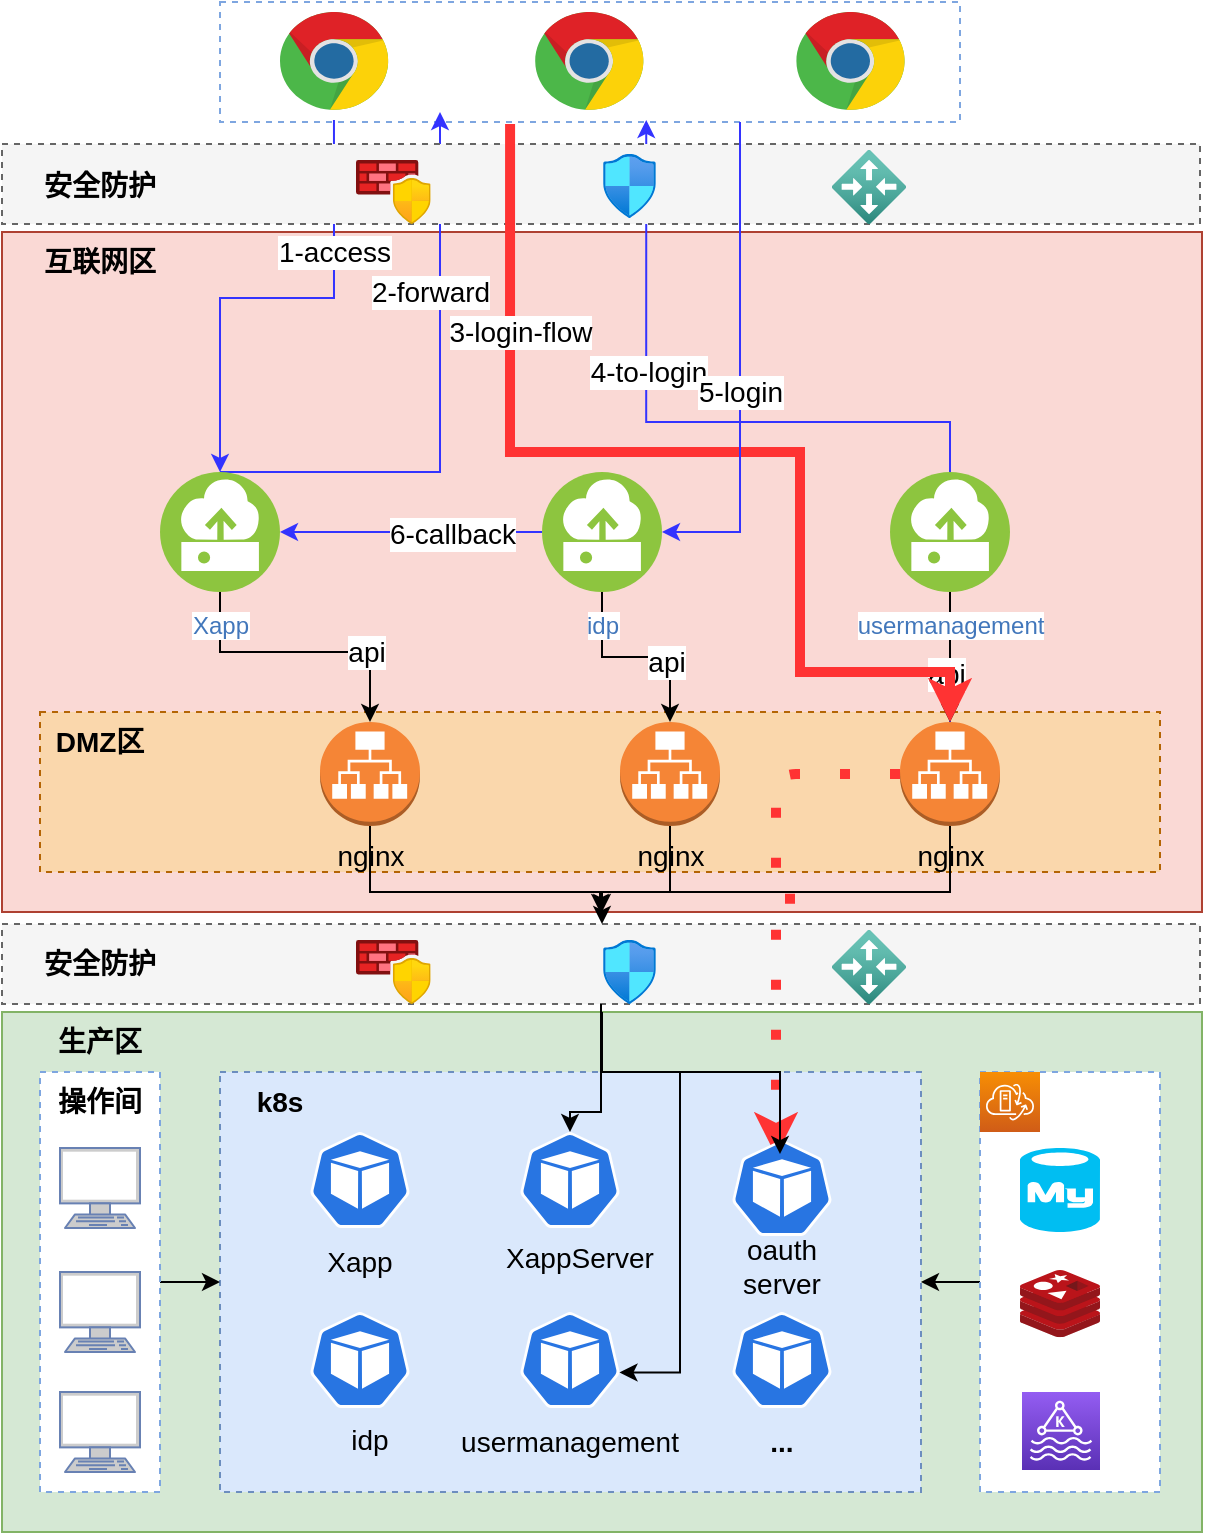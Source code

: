 <mxfile version="20.4.0" type="github">
  <diagram id="4mWGP6C0_agD9LdeZA-2" name="第 1 页">
    <mxGraphModel dx="1422" dy="706" grid="1" gridSize="10" guides="1" tooltips="1" connect="1" arrows="1" fold="1" page="1" pageScale="1" pageWidth="827" pageHeight="1169" math="0" shadow="0">
      <root>
        <mxCell id="0" />
        <mxCell id="1" parent="0" />
        <mxCell id="b3holdgG_RNo89Ya_sJd-118" value="" style="rounded=0;whiteSpace=wrap;html=1;dashed=1;strokeColor=#7EA6E0;fontSize=14;" vertex="1" parent="1">
          <mxGeometry x="270" y="5" width="370" height="60" as="geometry" />
        </mxCell>
        <mxCell id="b3holdgG_RNo89Ya_sJd-13" value="" style="rounded=0;whiteSpace=wrap;html=1;fillColor=#d5e8d4;strokeColor=#82b366;" vertex="1" parent="1">
          <mxGeometry x="161" y="510" width="600" height="260" as="geometry" />
        </mxCell>
        <mxCell id="b3holdgG_RNo89Ya_sJd-43" value="" style="rounded=0;whiteSpace=wrap;html=1;dashed=1;fontSize=14;strokeColor=#666666;fillColor=#f5f5f5;fontColor=#333333;" vertex="1" parent="1">
          <mxGeometry x="161" y="466" width="599" height="40" as="geometry" />
        </mxCell>
        <mxCell id="b3holdgG_RNo89Ya_sJd-10" value="" style="aspect=fixed;html=1;points=[];align=center;image;fontSize=12;image=img/lib/azure2/networking/Network_Security_Groups.svg;fontFamily=Helvetica;fontColor=default;strokeColor=default;fillColor=default;" vertex="1" parent="1">
          <mxGeometry x="315" y="474" width="319.46" height="32" as="geometry" />
        </mxCell>
        <mxCell id="b3holdgG_RNo89Ya_sJd-4" value="" style="rounded=0;whiteSpace=wrap;html=1;fillColor=#fad9d5;strokeColor=#ae4132;" vertex="1" parent="1">
          <mxGeometry x="161" y="120" width="600" height="340" as="geometry" />
        </mxCell>
        <mxCell id="b3holdgG_RNo89Ya_sJd-9" value="" style="aspect=fixed;html=1;points=[];align=center;image;fontSize=12;image=img/lib/azure2/networking/Azure_Firewall_Manager.svg;" vertex="1" parent="1">
          <mxGeometry x="338" y="474" width="37.33" height="32" as="geometry" />
        </mxCell>
        <mxCell id="b3holdgG_RNo89Ya_sJd-11" value="" style="aspect=fixed;html=1;points=[];align=center;image;fontSize=12;image=img/lib/azure2/networking/Local_Network_Gateways.svg;" vertex="1" parent="1">
          <mxGeometry x="576" y="469" width="37" height="37" as="geometry" />
        </mxCell>
        <mxCell id="b3holdgG_RNo89Ya_sJd-12" value="&lt;b&gt;&lt;font style=&quot;font-size: 14px;&quot;&gt;互联网区&lt;/font&gt;&lt;/b&gt;" style="text;html=1;strokeColor=none;fillColor=none;align=center;verticalAlign=middle;whiteSpace=wrap;rounded=0;" vertex="1" parent="1">
          <mxGeometry x="180" y="120" width="60" height="30" as="geometry" />
        </mxCell>
        <mxCell id="b3holdgG_RNo89Ya_sJd-14" value="&lt;b&gt;&lt;font style=&quot;font-size: 14px;&quot;&gt;生产区&lt;/font&gt;&lt;/b&gt;" style="text;html=1;strokeColor=none;fillColor=none;align=center;verticalAlign=middle;whiteSpace=wrap;rounded=0;" vertex="1" parent="1">
          <mxGeometry x="180" y="510" width="60" height="30" as="geometry" />
        </mxCell>
        <mxCell id="b3holdgG_RNo89Ya_sJd-15" value="" style="rounded=0;whiteSpace=wrap;html=1;fontSize=14;dashed=1;fillColor=#fad7ac;strokeColor=#b46504;" vertex="1" parent="1">
          <mxGeometry x="180" y="360" width="560" height="80" as="geometry" />
        </mxCell>
        <mxCell id="b3holdgG_RNo89Ya_sJd-16" value="&lt;b&gt;&lt;font style=&quot;font-size: 14px;&quot;&gt;DMZ区&lt;/font&gt;&lt;/b&gt;" style="text;html=1;strokeColor=none;fillColor=none;align=center;verticalAlign=middle;whiteSpace=wrap;rounded=0;" vertex="1" parent="1">
          <mxGeometry x="180" y="360" width="60" height="30" as="geometry" />
        </mxCell>
        <mxCell id="b3holdgG_RNo89Ya_sJd-53" style="edgeStyle=orthogonalEdgeStyle;rounded=0;orthogonalLoop=1;jettySize=auto;html=1;fontSize=14;" edge="1" parent="1" source="b3holdgG_RNo89Ya_sJd-17" target="b3holdgG_RNo89Ya_sJd-43">
          <mxGeometry relative="1" as="geometry">
            <Array as="points">
              <mxPoint x="345" y="450" />
              <mxPoint x="461" y="450" />
            </Array>
          </mxGeometry>
        </mxCell>
        <mxCell id="b3holdgG_RNo89Ya_sJd-17" value="nginx" style="outlineConnect=0;dashed=0;verticalLabelPosition=bottom;verticalAlign=top;align=center;html=1;shape=mxgraph.aws3.application_load_balancer;fillColor=#F58536;gradientColor=none;fontSize=14;" vertex="1" parent="1">
          <mxGeometry x="320" y="365" width="50" height="52" as="geometry" />
        </mxCell>
        <mxCell id="b3holdgG_RNo89Ya_sJd-23" value="" style="rounded=0;whiteSpace=wrap;html=1;dashed=1;fontSize=14;fillColor=#dae8fc;strokeColor=#6c8ebf;" vertex="1" parent="1">
          <mxGeometry x="270" y="540" width="350.5" height="210" as="geometry" />
        </mxCell>
        <mxCell id="b3holdgG_RNo89Ya_sJd-54" style="edgeStyle=orthogonalEdgeStyle;rounded=0;orthogonalLoop=1;jettySize=auto;html=1;fontSize=14;" edge="1" parent="1" source="b3holdgG_RNo89Ya_sJd-18">
          <mxGeometry relative="1" as="geometry">
            <mxPoint x="460" y="460" as="targetPoint" />
            <Array as="points">
              <mxPoint x="495" y="450" />
              <mxPoint x="460" y="450" />
            </Array>
          </mxGeometry>
        </mxCell>
        <mxCell id="b3holdgG_RNo89Ya_sJd-18" value="nginx" style="outlineConnect=0;dashed=0;verticalLabelPosition=bottom;verticalAlign=top;align=center;html=1;shape=mxgraph.aws3.application_load_balancer;fillColor=#F58536;gradientColor=none;fontSize=14;" vertex="1" parent="1">
          <mxGeometry x="470" y="365" width="50" height="52" as="geometry" />
        </mxCell>
        <mxCell id="b3holdgG_RNo89Ya_sJd-55" style="edgeStyle=orthogonalEdgeStyle;rounded=0;orthogonalLoop=1;jettySize=auto;html=1;entryX=0.5;entryY=1;entryDx=0;entryDy=0;fontSize=14;" edge="1" parent="1" source="b3holdgG_RNo89Ya_sJd-19" target="b3holdgG_RNo89Ya_sJd-4">
          <mxGeometry relative="1" as="geometry">
            <Array as="points">
              <mxPoint x="635" y="450" />
              <mxPoint x="461" y="450" />
            </Array>
          </mxGeometry>
        </mxCell>
        <mxCell id="b3holdgG_RNo89Ya_sJd-121" style="edgeStyle=orthogonalEdgeStyle;rounded=0;orthogonalLoop=1;jettySize=auto;html=1;entryX=0.576;entryY=0.983;entryDx=0;entryDy=0;entryPerimeter=0;fontSize=14;strokeColor=#3333FF;" edge="1" parent="1" source="b3holdgG_RNo89Ya_sJd-19" target="b3holdgG_RNo89Ya_sJd-118">
          <mxGeometry relative="1" as="geometry" />
        </mxCell>
        <mxCell id="b3holdgG_RNo89Ya_sJd-122" value="4-to-login" style="edgeLabel;html=1;align=center;verticalAlign=middle;resizable=0;points=[];fontSize=14;" vertex="1" connectable="0" parent="b3holdgG_RNo89Ya_sJd-121">
          <mxGeometry x="0.571" y="-1" relative="1" as="geometry">
            <mxPoint y="29" as="offset" />
          </mxGeometry>
        </mxCell>
        <mxCell id="b3holdgG_RNo89Ya_sJd-128" style="edgeStyle=orthogonalEdgeStyle;rounded=1;jumpStyle=sharp;orthogonalLoop=1;jettySize=auto;html=1;entryX=0.44;entryY=0.167;entryDx=0;entryDy=0;entryPerimeter=0;dashed=1;dashPattern=1 4;strokeColor=#FF3333;strokeWidth=5;fontSize=14;" edge="1" parent="1" source="b3holdgG_RNo89Ya_sJd-19" target="b3holdgG_RNo89Ya_sJd-74">
          <mxGeometry relative="1" as="geometry" />
        </mxCell>
        <mxCell id="b3holdgG_RNo89Ya_sJd-19" value="nginx" style="outlineConnect=0;dashed=0;verticalLabelPosition=bottom;verticalAlign=top;align=center;html=1;shape=mxgraph.aws3.application_load_balancer;fillColor=#F58536;gradientColor=none;fontSize=14;" vertex="1" parent="1">
          <mxGeometry x="610" y="365" width="50" height="52" as="geometry" />
        </mxCell>
        <mxCell id="b3holdgG_RNo89Ya_sJd-37" style="edgeStyle=orthogonalEdgeStyle;rounded=0;orthogonalLoop=1;jettySize=auto;html=1;entryX=0.5;entryY=0;entryDx=0;entryDy=0;entryPerimeter=0;fontSize=14;exitX=0.5;exitY=1;exitDx=0;exitDy=0;" edge="1" parent="1" source="b3holdgG_RNo89Ya_sJd-20" target="b3holdgG_RNo89Ya_sJd-17">
          <mxGeometry relative="1" as="geometry">
            <Array as="points">
              <mxPoint x="270" y="330" />
              <mxPoint x="345" y="330" />
            </Array>
          </mxGeometry>
        </mxCell>
        <mxCell id="b3holdgG_RNo89Ya_sJd-38" value="api" style="edgeLabel;html=1;align=center;verticalAlign=middle;resizable=0;points=[];fontSize=14;" vertex="1" connectable="0" parent="b3holdgG_RNo89Ya_sJd-37">
          <mxGeometry x="0.463" relative="1" as="geometry">
            <mxPoint as="offset" />
          </mxGeometry>
        </mxCell>
        <mxCell id="b3holdgG_RNo89Ya_sJd-119" style="edgeStyle=orthogonalEdgeStyle;rounded=0;orthogonalLoop=1;jettySize=auto;html=1;fontSize=14;strokeColor=#3333FF;" edge="1" parent="1" source="b3holdgG_RNo89Ya_sJd-20">
          <mxGeometry relative="1" as="geometry">
            <mxPoint x="380" y="60" as="targetPoint" />
            <Array as="points">
              <mxPoint x="380" y="240" />
            </Array>
          </mxGeometry>
        </mxCell>
        <mxCell id="b3holdgG_RNo89Ya_sJd-120" value="2-forward" style="edgeLabel;html=1;align=center;verticalAlign=middle;resizable=0;points=[];fontSize=14;" vertex="1" connectable="0" parent="b3holdgG_RNo89Ya_sJd-119">
          <mxGeometry x="-0.007" y="-1" relative="1" as="geometry">
            <mxPoint x="-6" y="-56" as="offset" />
          </mxGeometry>
        </mxCell>
        <mxCell id="b3holdgG_RNo89Ya_sJd-20" value="Xapp" style="aspect=fixed;perimeter=ellipsePerimeter;html=1;align=center;shadow=0;dashed=0;fontColor=#4277BB;labelBackgroundColor=#ffffff;fontSize=12;spacingTop=3;image;image=img/lib/ibm/vpc/Instance.svg;" vertex="1" parent="1">
          <mxGeometry x="240" y="240" width="60" height="60" as="geometry" />
        </mxCell>
        <mxCell id="b3holdgG_RNo89Ya_sJd-25" value="" style="sketch=0;html=1;dashed=0;whitespace=wrap;fillColor=#2875E2;strokeColor=#ffffff;points=[[0.005,0.63,0],[0.1,0.2,0],[0.9,0.2,0],[0.5,0,0],[0.995,0.63,0],[0.72,0.99,0],[0.5,1,0],[0.28,0.99,0]];shape=mxgraph.kubernetes.icon;prIcon=pod;fontSize=14;" vertex="1" parent="1">
          <mxGeometry x="315" y="570" width="50" height="48" as="geometry" />
        </mxCell>
        <mxCell id="b3holdgG_RNo89Ya_sJd-26" value="" style="sketch=0;html=1;dashed=0;whitespace=wrap;fillColor=#2875E2;strokeColor=#ffffff;points=[[0.005,0.63,0],[0.1,0.2,0],[0.9,0.2,0],[0.5,0,0],[0.995,0.63,0],[0.72,0.99,0],[0.5,1,0],[0.28,0.99,0]];shape=mxgraph.kubernetes.icon;prIcon=pod;fontSize=14;" vertex="1" parent="1">
          <mxGeometry x="420" y="570" width="50" height="48" as="geometry" />
        </mxCell>
        <mxCell id="b3holdgG_RNo89Ya_sJd-39" style="edgeStyle=orthogonalEdgeStyle;rounded=0;orthogonalLoop=1;jettySize=auto;html=1;entryX=0.5;entryY=0;entryDx=0;entryDy=0;entryPerimeter=0;fontSize=14;" edge="1" parent="1" source="b3holdgG_RNo89Ya_sJd-32" target="b3holdgG_RNo89Ya_sJd-18">
          <mxGeometry relative="1" as="geometry" />
        </mxCell>
        <mxCell id="b3holdgG_RNo89Ya_sJd-94" value="api" style="edgeLabel;html=1;align=center;verticalAlign=middle;resizable=0;points=[];fontSize=14;" vertex="1" connectable="0" parent="b3holdgG_RNo89Ya_sJd-39">
          <mxGeometry x="0.383" y="-2" relative="1" as="geometry">
            <mxPoint as="offset" />
          </mxGeometry>
        </mxCell>
        <mxCell id="b3holdgG_RNo89Ya_sJd-126" style="edgeStyle=orthogonalEdgeStyle;rounded=0;orthogonalLoop=1;jettySize=auto;html=1;entryX=1;entryY=0.5;entryDx=0;entryDy=0;fontSize=14;strokeColor=#3333FF;" edge="1" parent="1" source="b3holdgG_RNo89Ya_sJd-32" target="b3holdgG_RNo89Ya_sJd-20">
          <mxGeometry relative="1" as="geometry" />
        </mxCell>
        <mxCell id="b3holdgG_RNo89Ya_sJd-127" value="6-callback" style="edgeLabel;html=1;align=center;verticalAlign=middle;resizable=0;points=[];fontSize=14;" vertex="1" connectable="0" parent="b3holdgG_RNo89Ya_sJd-126">
          <mxGeometry x="-0.313" y="1" relative="1" as="geometry">
            <mxPoint as="offset" />
          </mxGeometry>
        </mxCell>
        <mxCell id="b3holdgG_RNo89Ya_sJd-32" value="idp" style="aspect=fixed;perimeter=ellipsePerimeter;html=1;align=center;shadow=0;dashed=0;fontColor=#4277BB;labelBackgroundColor=#ffffff;fontSize=12;spacingTop=3;image;image=img/lib/ibm/vpc/Instance.svg;" vertex="1" parent="1">
          <mxGeometry x="431" y="240" width="60" height="60" as="geometry" />
        </mxCell>
        <mxCell id="b3holdgG_RNo89Ya_sJd-44" value="&lt;span style=&quot;font-size: 14px;&quot;&gt;&lt;b&gt;安全防护&lt;/b&gt;&lt;/span&gt;" style="text;html=1;strokeColor=none;fillColor=none;align=center;verticalAlign=middle;whiteSpace=wrap;rounded=0;" vertex="1" parent="1">
          <mxGeometry x="180" y="471" width="60" height="30" as="geometry" />
        </mxCell>
        <mxCell id="b3holdgG_RNo89Ya_sJd-51" style="edgeStyle=orthogonalEdgeStyle;rounded=0;orthogonalLoop=1;jettySize=auto;html=1;fontSize=14;exitX=0.154;exitY=0.983;exitDx=0;exitDy=0;exitPerimeter=0;strokeColor=#3333FF;" edge="1" parent="1" source="b3holdgG_RNo89Ya_sJd-118" target="b3holdgG_RNo89Ya_sJd-20">
          <mxGeometry relative="1" as="geometry">
            <Array as="points">
              <mxPoint x="327" y="153" />
              <mxPoint x="270" y="153" />
            </Array>
          </mxGeometry>
        </mxCell>
        <mxCell id="b3holdgG_RNo89Ya_sJd-52" value="1-access" style="edgeLabel;html=1;align=center;verticalAlign=middle;resizable=0;points=[];fontSize=14;" vertex="1" connectable="0" parent="b3holdgG_RNo89Ya_sJd-51">
          <mxGeometry x="-0.217" y="4" relative="1" as="geometry">
            <mxPoint x="2" y="-27" as="offset" />
          </mxGeometry>
        </mxCell>
        <mxCell id="b3holdgG_RNo89Ya_sJd-45" value="" style="rounded=0;whiteSpace=wrap;html=1;dashed=1;fontSize=14;strokeColor=#666666;fillColor=#f5f5f5;fontColor=#333333;" vertex="1" parent="1">
          <mxGeometry x="161" y="76" width="599" height="40" as="geometry" />
        </mxCell>
        <mxCell id="b3holdgG_RNo89Ya_sJd-46" value="" style="aspect=fixed;html=1;points=[];align=center;image;fontSize=12;image=img/lib/azure2/networking/Network_Security_Groups.svg;fontFamily=Helvetica;fontColor=default;strokeColor=default;fillColor=default;" vertex="1" parent="1">
          <mxGeometry x="315" y="81" width="319.46" height="32" as="geometry" />
        </mxCell>
        <mxCell id="b3holdgG_RNo89Ya_sJd-47" value="" style="aspect=fixed;html=1;points=[];align=center;image;fontSize=12;image=img/lib/azure2/networking/Azure_Firewall_Manager.svg;" vertex="1" parent="1">
          <mxGeometry x="338" y="84" width="37.33" height="32" as="geometry" />
        </mxCell>
        <mxCell id="b3holdgG_RNo89Ya_sJd-48" value="" style="aspect=fixed;html=1;points=[];align=center;image;fontSize=12;image=img/lib/azure2/networking/Local_Network_Gateways.svg;" vertex="1" parent="1">
          <mxGeometry x="576" y="79" width="37" height="37" as="geometry" />
        </mxCell>
        <mxCell id="b3holdgG_RNo89Ya_sJd-49" value="&lt;span style=&quot;font-size: 14px;&quot;&gt;&lt;b&gt;安全防护&lt;/b&gt;&lt;/span&gt;" style="text;html=1;strokeColor=none;fillColor=none;align=center;verticalAlign=middle;whiteSpace=wrap;rounded=0;" vertex="1" parent="1">
          <mxGeometry x="180" y="82" width="60" height="30" as="geometry" />
        </mxCell>
        <mxCell id="b3holdgG_RNo89Ya_sJd-100" style="edgeStyle=orthogonalEdgeStyle;rounded=0;orthogonalLoop=1;jettySize=auto;html=1;entryX=0;entryY=0.5;entryDx=0;entryDy=0;fontSize=14;" edge="1" parent="1" source="b3holdgG_RNo89Ya_sJd-56" target="b3holdgG_RNo89Ya_sJd-23">
          <mxGeometry relative="1" as="geometry" />
        </mxCell>
        <mxCell id="b3holdgG_RNo89Ya_sJd-56" value="" style="rounded=0;whiteSpace=wrap;html=1;dashed=1;strokeColor=#7EA6E0;fontSize=14;" vertex="1" parent="1">
          <mxGeometry x="180" y="540" width="60" height="210" as="geometry" />
        </mxCell>
        <mxCell id="b3holdgG_RNo89Ya_sJd-57" value="&lt;b&gt;&lt;font style=&quot;font-size: 14px;&quot;&gt;操作间&lt;/font&gt;&lt;/b&gt;" style="text;html=1;strokeColor=none;fillColor=none;align=center;verticalAlign=middle;whiteSpace=wrap;rounded=0;" vertex="1" parent="1">
          <mxGeometry x="180" y="540" width="60" height="30" as="geometry" />
        </mxCell>
        <mxCell id="b3holdgG_RNo89Ya_sJd-58" value="" style="fontColor=#0066CC;verticalAlign=top;verticalLabelPosition=bottom;labelPosition=center;align=center;html=1;outlineConnect=0;fillColor=#CCCCCC;strokeColor=#6881B3;gradientColor=none;gradientDirection=north;strokeWidth=2;shape=mxgraph.networks.terminal;" vertex="1" parent="1">
          <mxGeometry x="190" y="578" width="40" height="40" as="geometry" />
        </mxCell>
        <mxCell id="b3holdgG_RNo89Ya_sJd-59" value="" style="fontColor=#0066CC;verticalAlign=top;verticalLabelPosition=bottom;labelPosition=center;align=center;html=1;outlineConnect=0;fillColor=#CCCCCC;strokeColor=#6881B3;gradientColor=none;gradientDirection=north;strokeWidth=2;shape=mxgraph.networks.terminal;" vertex="1" parent="1">
          <mxGeometry x="190" y="640" width="40" height="40" as="geometry" />
        </mxCell>
        <mxCell id="b3holdgG_RNo89Ya_sJd-60" value="" style="fontColor=#0066CC;verticalAlign=top;verticalLabelPosition=bottom;labelPosition=center;align=center;html=1;outlineConnect=0;fillColor=#CCCCCC;strokeColor=#6881B3;gradientColor=none;gradientDirection=north;strokeWidth=2;shape=mxgraph.networks.terminal;" vertex="1" parent="1">
          <mxGeometry x="190" y="700" width="40" height="40" as="geometry" />
        </mxCell>
        <mxCell id="b3holdgG_RNo89Ya_sJd-61" value="&lt;b&gt;&lt;font style=&quot;font-size: 14px;&quot;&gt;k8s&lt;/font&gt;&lt;/b&gt;" style="text;html=1;strokeColor=none;fillColor=none;align=center;verticalAlign=middle;whiteSpace=wrap;rounded=0;" vertex="1" parent="1">
          <mxGeometry x="270" y="540" width="60" height="30" as="geometry" />
        </mxCell>
        <mxCell id="b3holdgG_RNo89Ya_sJd-70" style="edgeStyle=orthogonalEdgeStyle;rounded=0;orthogonalLoop=1;jettySize=auto;html=1;entryX=1;entryY=0.5;entryDx=0;entryDy=0;fontSize=14;" edge="1" parent="1" source="b3holdgG_RNo89Ya_sJd-62" target="b3holdgG_RNo89Ya_sJd-23">
          <mxGeometry relative="1" as="geometry" />
        </mxCell>
        <mxCell id="b3holdgG_RNo89Ya_sJd-62" value="" style="rounded=0;whiteSpace=wrap;html=1;dashed=1;strokeColor=#7EA6E0;fontSize=14;" vertex="1" parent="1">
          <mxGeometry x="650" y="540" width="90" height="210" as="geometry" />
        </mxCell>
        <mxCell id="b3holdgG_RNo89Ya_sJd-64" value="" style="sketch=0;points=[[0,0,0],[0.25,0,0],[0.5,0,0],[0.75,0,0],[1,0,0],[0,1,0],[0.25,1,0],[0.5,1,0],[0.75,1,0],[1,1,0],[0,0.25,0],[0,0.5,0],[0,0.75,0],[1,0.25,0],[1,0.5,0],[1,0.75,0]];outlineConnect=0;fontColor=#232F3E;gradientColor=#F78E04;gradientDirection=north;fillColor=#D05C17;strokeColor=#ffffff;dashed=0;verticalLabelPosition=bottom;verticalAlign=top;align=center;html=1;fontSize=12;fontStyle=0;aspect=fixed;shape=mxgraph.aws4.resourceIcon;resIcon=mxgraph.aws4.vmware_cloud_on_aws;" vertex="1" parent="1">
          <mxGeometry x="650" y="540" width="30" height="30" as="geometry" />
        </mxCell>
        <mxCell id="b3holdgG_RNo89Ya_sJd-65" value="" style="verticalLabelPosition=bottom;html=1;verticalAlign=top;align=center;strokeColor=none;fillColor=#00BEF2;shape=mxgraph.azure.mysql_database;dashed=1;fontSize=14;" vertex="1" parent="1">
          <mxGeometry x="670" y="578" width="40" height="42" as="geometry" />
        </mxCell>
        <mxCell id="b3holdgG_RNo89Ya_sJd-68" value="" style="sketch=0;aspect=fixed;html=1;points=[];align=center;image;fontSize=12;image=img/lib/mscae/Cache_Redis_Product.svg;dashed=1;strokeColor=#7EA6E0;" vertex="1" parent="1">
          <mxGeometry x="670" y="639" width="40" height="33.6" as="geometry" />
        </mxCell>
        <mxCell id="b3holdgG_RNo89Ya_sJd-69" value="" style="sketch=0;points=[[0,0,0],[0.25,0,0],[0.5,0,0],[0.75,0,0],[1,0,0],[0,1,0],[0.25,1,0],[0.5,1,0],[0.75,1,0],[1,1,0],[0,0.25,0],[0,0.5,0],[0,0.75,0],[1,0.25,0],[1,0.5,0],[1,0.75,0]];outlineConnect=0;fontColor=#232F3E;gradientColor=#945DF2;gradientDirection=north;fillColor=#5A30B5;strokeColor=#ffffff;dashed=0;verticalLabelPosition=bottom;verticalAlign=top;align=center;html=1;fontSize=12;fontStyle=0;aspect=fixed;shape=mxgraph.aws4.resourceIcon;resIcon=mxgraph.aws4.managed_streaming_for_kafka;" vertex="1" parent="1">
          <mxGeometry x="671" y="700" width="39" height="39" as="geometry" />
        </mxCell>
        <mxCell id="b3holdgG_RNo89Ya_sJd-71" value="" style="sketch=0;html=1;dashed=0;whitespace=wrap;fillColor=#2875E2;strokeColor=#ffffff;points=[[0.005,0.63,0],[0.1,0.2,0],[0.9,0.2,0],[0.5,0,0],[0.995,0.63,0],[0.72,0.99,0],[0.5,1,0],[0.28,0.99,0]];shape=mxgraph.kubernetes.icon;prIcon=pod;fontSize=14;" vertex="1" parent="1">
          <mxGeometry x="315" y="660" width="50" height="48" as="geometry" />
        </mxCell>
        <mxCell id="b3holdgG_RNo89Ya_sJd-72" value="" style="sketch=0;html=1;dashed=0;whitespace=wrap;fillColor=#2875E2;strokeColor=#ffffff;points=[[0.005,0.63,0],[0.1,0.2,0],[0.9,0.2,0],[0.5,0,0],[0.995,0.63,0],[0.72,0.99,0],[0.5,1,0],[0.28,0.99,0]];shape=mxgraph.kubernetes.icon;prIcon=pod;fontSize=14;" vertex="1" parent="1">
          <mxGeometry x="420" y="660" width="50" height="48" as="geometry" />
        </mxCell>
        <mxCell id="b3holdgG_RNo89Ya_sJd-73" value="" style="sketch=0;html=1;dashed=0;whitespace=wrap;fillColor=#2875E2;strokeColor=#ffffff;points=[[0.005,0.63,0],[0.1,0.2,0],[0.9,0.2,0],[0.5,0,0],[0.995,0.63,0],[0.72,0.99,0],[0.5,1,0],[0.28,0.99,0]];shape=mxgraph.kubernetes.icon;prIcon=pod;fontSize=14;" vertex="1" parent="1">
          <mxGeometry x="526" y="660" width="50" height="48" as="geometry" />
        </mxCell>
        <mxCell id="b3holdgG_RNo89Ya_sJd-74" value="" style="sketch=0;html=1;dashed=0;whitespace=wrap;fillColor=#2875E2;strokeColor=#ffffff;points=[[0.005,0.63,0],[0.1,0.2,0],[0.9,0.2,0],[0.5,0,0],[0.995,0.63,0],[0.72,0.99,0],[0.5,1,0],[0.28,0.99,0]];shape=mxgraph.kubernetes.icon;prIcon=pod;fontSize=14;" vertex="1" parent="1">
          <mxGeometry x="526" y="574" width="50" height="48" as="geometry" />
        </mxCell>
        <mxCell id="b3holdgG_RNo89Ya_sJd-75" value="Xapp" style="text;html=1;strokeColor=none;fillColor=none;align=center;verticalAlign=middle;whiteSpace=wrap;rounded=0;dashed=1;fontSize=14;" vertex="1" parent="1">
          <mxGeometry x="310" y="620" width="60" height="30" as="geometry" />
        </mxCell>
        <mxCell id="b3holdgG_RNo89Ya_sJd-76" value="idp" style="text;html=1;strokeColor=none;fillColor=none;align=center;verticalAlign=middle;whiteSpace=wrap;rounded=0;dashed=1;fontSize=14;" vertex="1" parent="1">
          <mxGeometry x="315" y="709" width="60" height="30" as="geometry" />
        </mxCell>
        <mxCell id="b3holdgG_RNo89Ya_sJd-77" value="usermanagement" style="text;html=1;strokeColor=none;fillColor=none;align=center;verticalAlign=middle;whiteSpace=wrap;rounded=0;dashed=1;fontSize=14;" vertex="1" parent="1">
          <mxGeometry x="415.25" y="710" width="60" height="30" as="geometry" />
        </mxCell>
        <mxCell id="b3holdgG_RNo89Ya_sJd-78" value="XappServer" style="text;html=1;strokeColor=none;fillColor=none;align=center;verticalAlign=middle;whiteSpace=wrap;rounded=0;dashed=1;fontSize=14;" vertex="1" parent="1">
          <mxGeometry x="420" y="618" width="60" height="30" as="geometry" />
        </mxCell>
        <mxCell id="b3holdgG_RNo89Ya_sJd-79" value="&lt;b&gt;...&lt;/b&gt;" style="text;html=1;strokeColor=none;fillColor=none;align=center;verticalAlign=middle;whiteSpace=wrap;rounded=0;dashed=1;fontSize=14;" vertex="1" parent="1">
          <mxGeometry x="521" y="710" width="60" height="30" as="geometry" />
        </mxCell>
        <mxCell id="b3holdgG_RNo89Ya_sJd-83" value="oauth server" style="text;html=1;strokeColor=none;fillColor=none;align=center;verticalAlign=middle;whiteSpace=wrap;rounded=0;dashed=1;fontSize=14;" vertex="1" parent="1">
          <mxGeometry x="521" y="622" width="60" height="30" as="geometry" />
        </mxCell>
        <mxCell id="b3holdgG_RNo89Ya_sJd-86" style="edgeStyle=orthogonalEdgeStyle;rounded=0;orthogonalLoop=1;jettySize=auto;html=1;entryX=0.5;entryY=0;entryDx=0;entryDy=0;entryPerimeter=0;fontSize=14;" edge="1" parent="1" source="b3holdgG_RNo89Ya_sJd-43" target="b3holdgG_RNo89Ya_sJd-26">
          <mxGeometry relative="1" as="geometry">
            <Array as="points">
              <mxPoint x="461" y="560" />
              <mxPoint x="445" y="560" />
            </Array>
          </mxGeometry>
        </mxCell>
        <mxCell id="b3holdgG_RNo89Ya_sJd-87" style="edgeStyle=orthogonalEdgeStyle;rounded=0;orthogonalLoop=1;jettySize=auto;html=1;entryX=0.48;entryY=0.146;entryDx=0;entryDy=0;entryPerimeter=0;fontSize=14;" edge="1" parent="1" source="b3holdgG_RNo89Ya_sJd-43" target="b3holdgG_RNo89Ya_sJd-74">
          <mxGeometry relative="1" as="geometry" />
        </mxCell>
        <mxCell id="b3holdgG_RNo89Ya_sJd-91" style="edgeStyle=orthogonalEdgeStyle;rounded=0;orthogonalLoop=1;jettySize=auto;html=1;entryX=0.995;entryY=0.63;entryDx=0;entryDy=0;entryPerimeter=0;fontSize=14;exitX=0.5;exitY=0;exitDx=0;exitDy=0;" edge="1" parent="1" source="b3holdgG_RNo89Ya_sJd-13" target="b3holdgG_RNo89Ya_sJd-72">
          <mxGeometry relative="1" as="geometry">
            <mxPoint x="500" y="510" as="sourcePoint" />
            <Array as="points">
              <mxPoint x="461" y="540" />
              <mxPoint x="500" y="540" />
              <mxPoint x="500" y="690" />
            </Array>
          </mxGeometry>
        </mxCell>
        <mxCell id="b3holdgG_RNo89Ya_sJd-93" value="" style="edgeStyle=orthogonalEdgeStyle;rounded=0;orthogonalLoop=1;jettySize=auto;html=1;fontSize=14;" edge="1" parent="1" source="b3holdgG_RNo89Ya_sJd-92" target="b3holdgG_RNo89Ya_sJd-19">
          <mxGeometry relative="1" as="geometry" />
        </mxCell>
        <mxCell id="b3holdgG_RNo89Ya_sJd-95" value="api" style="edgeLabel;html=1;align=center;verticalAlign=middle;resizable=0;points=[];fontSize=14;" vertex="1" connectable="0" parent="b3holdgG_RNo89Ya_sJd-93">
          <mxGeometry x="0.267" y="-2" relative="1" as="geometry">
            <mxPoint as="offset" />
          </mxGeometry>
        </mxCell>
        <mxCell id="b3holdgG_RNo89Ya_sJd-92" value="usermanagement" style="aspect=fixed;perimeter=ellipsePerimeter;html=1;align=center;shadow=0;dashed=0;fontColor=#4277BB;labelBackgroundColor=#ffffff;fontSize=12;spacingTop=3;image;image=img/lib/ibm/vpc/Instance.svg;" vertex="1" parent="1">
          <mxGeometry x="605" y="240" width="60" height="60" as="geometry" />
        </mxCell>
        <mxCell id="b3holdgG_RNo89Ya_sJd-107" style="edgeStyle=orthogonalEdgeStyle;rounded=0;orthogonalLoop=1;jettySize=auto;html=1;entryX=0.5;entryY=0;entryDx=0;entryDy=0;entryPerimeter=0;fontSize=14;exitX=0.392;exitY=1.017;exitDx=0;exitDy=0;exitPerimeter=0;strokeColor=#FF3333;strokeWidth=5;" edge="1" parent="1" source="b3holdgG_RNo89Ya_sJd-118" target="b3holdgG_RNo89Ya_sJd-19">
          <mxGeometry relative="1" as="geometry">
            <mxPoint x="470" y="40" as="sourcePoint" />
            <Array as="points">
              <mxPoint x="415" y="230" />
              <mxPoint x="560" y="230" />
              <mxPoint x="560" y="340" />
              <mxPoint x="635" y="340" />
            </Array>
          </mxGeometry>
        </mxCell>
        <mxCell id="b3holdgG_RNo89Ya_sJd-108" value="3-login-flow" style="edgeLabel;html=1;align=center;verticalAlign=middle;resizable=0;points=[];fontSize=14;" vertex="1" connectable="0" parent="b3holdgG_RNo89Ya_sJd-107">
          <mxGeometry x="-0.034" y="2" relative="1" as="geometry">
            <mxPoint x="-82" y="-58" as="offset" />
          </mxGeometry>
        </mxCell>
        <mxCell id="b3holdgG_RNo89Ya_sJd-115" value="" style="dashed=0;outlineConnect=0;html=1;align=center;labelPosition=center;verticalLabelPosition=bottom;verticalAlign=top;shape=mxgraph.weblogos.chrome;strokeColor=#7EA6E0;fontSize=14;" vertex="1" parent="1">
          <mxGeometry x="427.6" y="10" width="54.8" height="50" as="geometry" />
        </mxCell>
        <mxCell id="b3holdgG_RNo89Ya_sJd-116" value="" style="dashed=0;outlineConnect=0;html=1;align=center;labelPosition=center;verticalLabelPosition=bottom;verticalAlign=top;shape=mxgraph.weblogos.chrome;strokeColor=#7EA6E0;fontSize=14;" vertex="1" parent="1">
          <mxGeometry x="300" y="10" width="54.8" height="50" as="geometry" />
        </mxCell>
        <mxCell id="b3holdgG_RNo89Ya_sJd-117" value="" style="dashed=0;outlineConnect=0;html=1;align=center;labelPosition=center;verticalLabelPosition=bottom;verticalAlign=top;shape=mxgraph.weblogos.chrome;strokeColor=#7EA6E0;fontSize=14;" vertex="1" parent="1">
          <mxGeometry x="558.2" y="10" width="54.8" height="50" as="geometry" />
        </mxCell>
        <mxCell id="b3holdgG_RNo89Ya_sJd-124" style="edgeStyle=orthogonalEdgeStyle;rounded=0;orthogonalLoop=1;jettySize=auto;html=1;entryX=1;entryY=0.5;entryDx=0;entryDy=0;fontSize=14;strokeColor=#3333FF;" edge="1" parent="1" source="b3holdgG_RNo89Ya_sJd-118" target="b3holdgG_RNo89Ya_sJd-32">
          <mxGeometry relative="1" as="geometry">
            <Array as="points">
              <mxPoint x="530" y="270" />
            </Array>
          </mxGeometry>
        </mxCell>
        <mxCell id="b3holdgG_RNo89Ya_sJd-125" value="5-login" style="edgeLabel;html=1;align=center;verticalAlign=middle;resizable=0;points=[];fontSize=14;" vertex="1" connectable="0" parent="b3holdgG_RNo89Ya_sJd-124">
          <mxGeometry x="0.09" relative="1" as="geometry">
            <mxPoint y="2" as="offset" />
          </mxGeometry>
        </mxCell>
      </root>
    </mxGraphModel>
  </diagram>
</mxfile>
